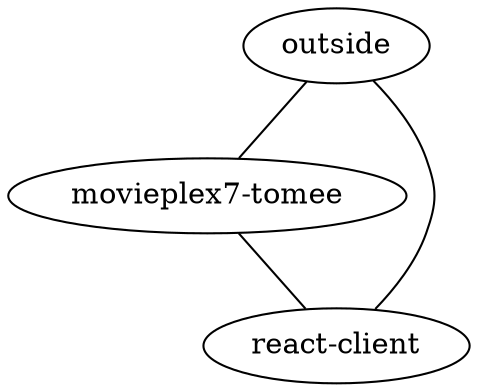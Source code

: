 // Topology Graph
graph {
	outside
	"movieplex7-tomee"
	"react-client"
	outside -- "react-client" [contstraint=false]
	outside -- "movieplex7-tomee" [contstraint=false]
	"movieplex7-tomee" -- "react-client" [contstraint=false]
}
